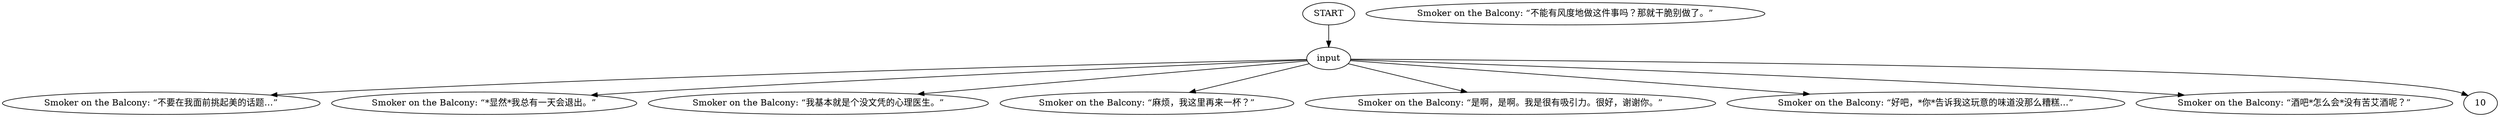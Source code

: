 # BACKYARD / SMOKER ON THE BALCONY barks whirling
# Barks inside Whirling.
# ==================================================
digraph G {
	  0 [label="START"];
	  1 [label="input"];
	  2 [label="Smoker on the Balcony: “不要在我面前挑起美的话题…”"];
	  3 [label="Smoker on the Balcony: “*显然*我总有一天会退出。”"];
	  4 [label="Smoker on the Balcony: “不能有风度地做这件事吗？那就干脆别做了。”"];
	  5 [label="Smoker on the Balcony: “我基本就是个没文凭的心理医生。”"];
	  6 [label="Smoker on the Balcony: “麻烦，我这里再来一杯？”"];
	  7 [label="Smoker on the Balcony: “是啊，是啊。我是很有吸引力。很好，谢谢你。”"];
	  8 [label="Smoker on the Balcony: “好吧，*你*告诉我这玩意的味道没那么糟糕…”"];
	  9 [label="Smoker on the Balcony: “酒吧*怎么会*没有苦艾酒呢？”"];
	  0 -> 1
	  1 -> 2
	  1 -> 3
	  1 -> 5
	  1 -> 6
	  1 -> 7
	  1 -> 8
	  1 -> 9
	  1 -> 10
}

